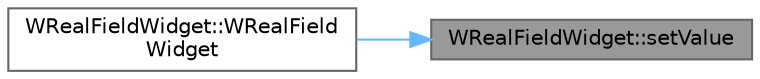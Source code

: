 digraph "WRealFieldWidget::setValue"
{
 // LATEX_PDF_SIZE
  bgcolor="transparent";
  edge [fontname=Helvetica,fontsize=10,labelfontname=Helvetica,labelfontsize=10];
  node [fontname=Helvetica,fontsize=10,shape=box,height=0.2,width=0.4];
  rankdir="RL";
  Node1 [id="Node000001",label="WRealFieldWidget::setValue",height=0.2,width=0.4,color="gray40", fillcolor="grey60", style="filled", fontcolor="black",tooltip=" "];
  Node1 -> Node2 [id="edge1_Node000001_Node000002",dir="back",color="steelblue1",style="solid",tooltip=" "];
  Node2 [id="Node000002",label="WRealFieldWidget::WRealField\lWidget",height=0.2,width=0.4,color="grey40", fillcolor="white", style="filled",URL="$class_w_real_field_widget.html#aea177f631ea3fdca2289f3fc283342e9",tooltip=" "];
}
